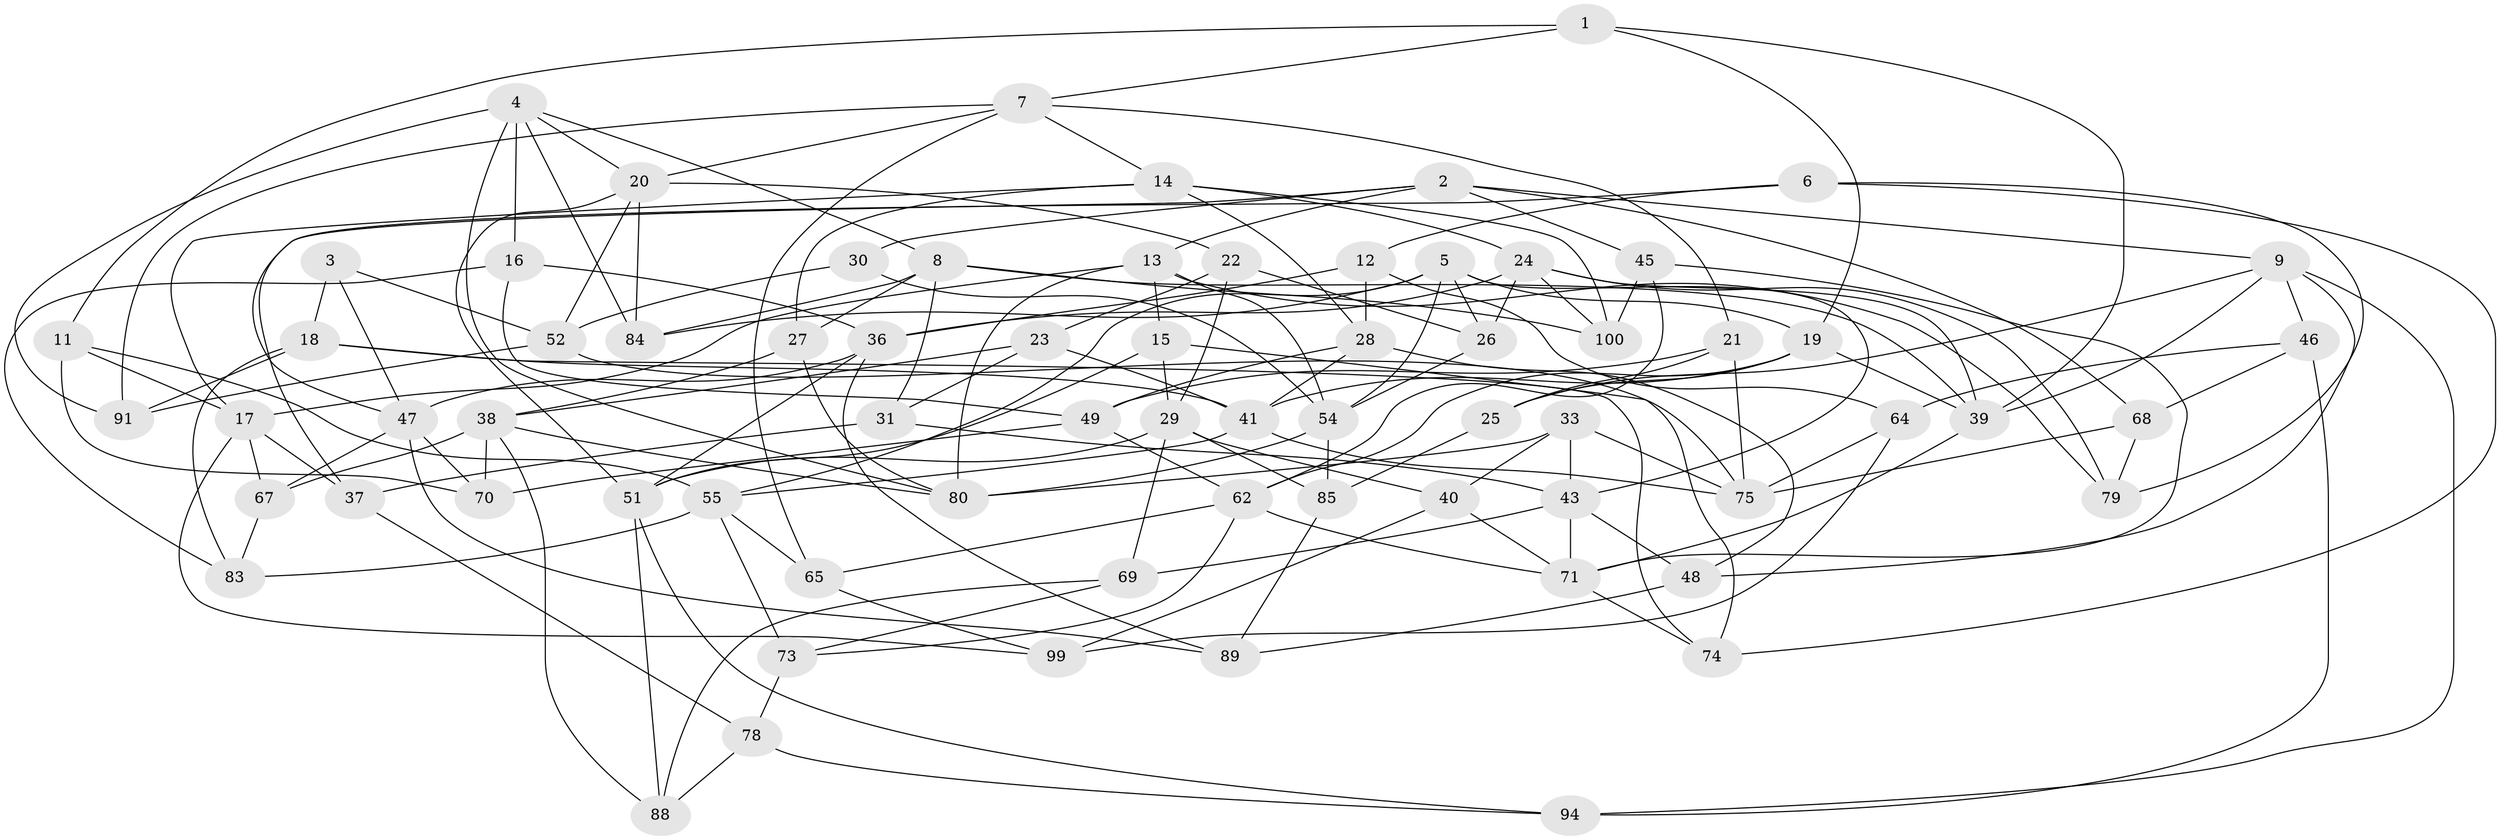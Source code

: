 // Generated by graph-tools (version 1.1) at 2025/24/03/03/25 07:24:25]
// undirected, 70 vertices, 167 edges
graph export_dot {
graph [start="1"]
  node [color=gray90,style=filled];
  1;
  2 [super="+10"];
  3;
  4 [super="+60"];
  5 [super="+87"];
  6;
  7 [super="+34"];
  8 [super="+44"];
  9 [super="+97"];
  11;
  12;
  13 [super="+66"];
  14 [super="+72"];
  15;
  16;
  17 [super="+92"];
  18 [super="+42"];
  19 [super="+93"];
  20 [super="+57"];
  21;
  22;
  23;
  24 [super="+35"];
  25;
  26;
  27;
  28 [super="+32"];
  29 [super="+63"];
  30;
  31;
  33;
  36 [super="+95"];
  37;
  38 [super="+58"];
  39 [super="+53"];
  40;
  41 [super="+90"];
  43 [super="+76"];
  45;
  46;
  47 [super="+61"];
  48;
  49 [super="+50"];
  51 [super="+59"];
  52 [super="+81"];
  54 [super="+77"];
  55 [super="+56"];
  62 [super="+98"];
  64;
  65;
  67;
  68;
  69;
  70;
  71 [super="+86"];
  73;
  74;
  75 [super="+82"];
  78;
  79;
  80 [super="+96"];
  83;
  84;
  85;
  88;
  89;
  91;
  94;
  99;
  100;
  1 -- 19;
  1 -- 7;
  1 -- 11;
  1 -- 39;
  2 -- 30;
  2 -- 13;
  2 -- 45;
  2 -- 9;
  2 -- 68;
  2 -- 47;
  3 -- 18 [weight=2];
  3 -- 47;
  3 -- 52;
  4 -- 91;
  4 -- 84;
  4 -- 16;
  4 -- 8;
  4 -- 20;
  4 -- 80;
  5 -- 55;
  5 -- 26;
  5 -- 43;
  5 -- 19;
  5 -- 84;
  5 -- 54;
  6 -- 12;
  6 -- 37;
  6 -- 79;
  6 -- 74;
  7 -- 21;
  7 -- 91;
  7 -- 65;
  7 -- 14;
  7 -- 20;
  8 -- 84;
  8 -- 27;
  8 -- 100;
  8 -- 39;
  8 -- 31;
  9 -- 46;
  9 -- 25;
  9 -- 48;
  9 -- 94;
  9 -- 39;
  11 -- 70;
  11 -- 55;
  11 -- 17;
  12 -- 64;
  12 -- 28;
  12 -- 36;
  13 -- 80;
  13 -- 79;
  13 -- 17;
  13 -- 54;
  13 -- 15;
  14 -- 27;
  14 -- 100;
  14 -- 24;
  14 -- 17;
  14 -- 28;
  15 -- 29;
  15 -- 74;
  15 -- 51;
  16 -- 36;
  16 -- 49;
  16 -- 83;
  17 -- 99;
  17 -- 67;
  17 -- 37;
  18 -- 91;
  18 -- 83;
  18 -- 74;
  18 -- 41;
  19 -- 25;
  19 -- 62;
  19 -- 39;
  19 -- 41;
  20 -- 84;
  20 -- 22;
  20 -- 52;
  20 -- 51;
  21 -- 75;
  21 -- 49;
  21 -- 25;
  22 -- 26;
  22 -- 23;
  22 -- 29;
  23 -- 31;
  23 -- 38;
  23 -- 41;
  24 -- 79;
  24 -- 100;
  24 -- 26;
  24 -- 36;
  24 -- 39;
  25 -- 85;
  26 -- 54;
  27 -- 80;
  27 -- 38;
  28 -- 48;
  28 -- 41;
  28 -- 49 [weight=2];
  29 -- 40;
  29 -- 85;
  29 -- 69;
  29 -- 51;
  30 -- 52 [weight=2];
  30 -- 54;
  31 -- 37;
  31 -- 43;
  33 -- 40;
  33 -- 80;
  33 -- 43;
  33 -- 75;
  36 -- 89;
  36 -- 51;
  36 -- 47;
  37 -- 78;
  38 -- 70;
  38 -- 67;
  38 -- 88;
  38 -- 80;
  39 -- 71;
  40 -- 71;
  40 -- 99;
  41 -- 55;
  41 -- 75;
  43 -- 48;
  43 -- 69;
  43 -- 71;
  45 -- 100;
  45 -- 62;
  45 -- 71;
  46 -- 94;
  46 -- 68;
  46 -- 64;
  47 -- 70;
  47 -- 89;
  47 -- 67;
  48 -- 89;
  49 -- 62;
  49 -- 70;
  51 -- 88;
  51 -- 94;
  52 -- 75;
  52 -- 91;
  54 -- 85;
  54 -- 80;
  55 -- 65;
  55 -- 73;
  55 -- 83;
  62 -- 73;
  62 -- 65;
  62 -- 71;
  64 -- 99;
  64 -- 75;
  65 -- 99;
  67 -- 83;
  68 -- 79;
  68 -- 75;
  69 -- 73;
  69 -- 88;
  71 -- 74;
  73 -- 78;
  78 -- 88;
  78 -- 94;
  85 -- 89;
}
